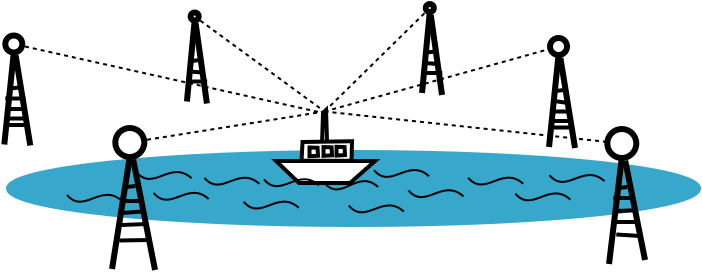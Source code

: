 <?xml version="1.0" encoding="UTF-8"?>
<dia:diagram xmlns:dia="http://www.lysator.liu.se/~alla/dia/">
  <dia:layer name="Background" visible="true" active="true">
    <dia:object type="Standard - Ellipse" version="0" id="O0">
      <dia:attribute name="obj_pos">
        <dia:point val="3.4,14.05"/>
      </dia:attribute>
      <dia:attribute name="obj_bb">
        <dia:rectangle val="3.3,13.95;38.05,17.8"/>
      </dia:attribute>
      <dia:attribute name="elem_corner">
        <dia:point val="3.4,14.05"/>
      </dia:attribute>
      <dia:attribute name="elem_width">
        <dia:real val="34.55"/>
      </dia:attribute>
      <dia:attribute name="elem_height">
        <dia:real val="3.65"/>
      </dia:attribute>
      <dia:attribute name="border_width">
        <dia:real val="0.2"/>
      </dia:attribute>
      <dia:attribute name="border_color">
        <dia:color val="#37a7cb"/>
      </dia:attribute>
      <dia:attribute name="inner_color">
        <dia:color val="#37a7cb"/>
      </dia:attribute>
    </dia:object>
    <dia:object type="Standard - BezierLine" version="0" id="O1">
      <dia:attribute name="obj_pos">
        <dia:point val="6.35,16.2"/>
      </dia:attribute>
      <dia:attribute name="obj_bb">
        <dia:rectangle val="6.28,16.13;9.171,16.585"/>
      </dia:attribute>
      <dia:attribute name="bez_points">
        <dia:point val="6.35,16.2"/>
        <dia:point val="7.2,17.2"/>
        <dia:point val="8.05,15.55"/>
        <dia:point val="9.1,16.5"/>
      </dia:attribute>
      <dia:attribute name="corner_types">
        <dia:enum val="0"/>
        <dia:enum val="0"/>
      </dia:attribute>
      <dia:attribute name="line_width">
        <dia:real val="0.1"/>
      </dia:attribute>
    </dia:object>
    <dia:object type="Standard - BezierLine" version="0" id="O2">
      <dia:attribute name="obj_pos">
        <dia:point val="9.825,15.06"/>
      </dia:attribute>
      <dia:attribute name="obj_bb">
        <dia:rectangle val="9.755,14.99;12.646,15.446"/>
      </dia:attribute>
      <dia:attribute name="bez_points">
        <dia:point val="9.825,15.06"/>
        <dia:point val="10.675,16.061"/>
        <dia:point val="11.525,14.411"/>
        <dia:point val="12.575,15.361"/>
      </dia:attribute>
      <dia:attribute name="corner_types">
        <dia:enum val="0"/>
        <dia:enum val="0"/>
      </dia:attribute>
      <dia:attribute name="line_width">
        <dia:real val="0.1"/>
      </dia:attribute>
    </dia:object>
    <dia:object type="Standard - BezierLine" version="0" id="O3">
      <dia:attribute name="obj_pos">
        <dia:point val="10.681,16.101"/>
      </dia:attribute>
      <dia:attribute name="obj_bb">
        <dia:rectangle val="10.61,16.03;13.501,16.486"/>
      </dia:attribute>
      <dia:attribute name="bez_points">
        <dia:point val="10.681,16.101"/>
        <dia:point val="11.53,17.101"/>
        <dia:point val="12.38,15.45"/>
        <dia:point val="13.431,16.401"/>
      </dia:attribute>
      <dia:attribute name="corner_types">
        <dia:enum val="0"/>
        <dia:enum val="0"/>
      </dia:attribute>
      <dia:attribute name="line_width">
        <dia:real val="0.1"/>
      </dia:attribute>
    </dia:object>
    <dia:object type="Standard - BezierLine" version="0" id="O4">
      <dia:attribute name="obj_pos">
        <dia:point val="15.185,16.541"/>
      </dia:attribute>
      <dia:attribute name="obj_bb">
        <dia:rectangle val="15.115,16.47;18.006,16.926"/>
      </dia:attribute>
      <dia:attribute name="bez_points">
        <dia:point val="15.185,16.541"/>
        <dia:point val="16.035,17.541"/>
        <dia:point val="16.886,15.89"/>
        <dia:point val="17.936,16.84"/>
      </dia:attribute>
      <dia:attribute name="corner_types">
        <dia:enum val="0"/>
        <dia:enum val="0"/>
      </dia:attribute>
      <dia:attribute name="line_width">
        <dia:real val="0.1"/>
      </dia:attribute>
    </dia:object>
    <dia:object type="Standard - BezierLine" version="0" id="O5">
      <dia:attribute name="obj_pos">
        <dia:point val="20.441,16.73"/>
      </dia:attribute>
      <dia:attribute name="obj_bb">
        <dia:rectangle val="20.37,16.66;23.261,17.116"/>
      </dia:attribute>
      <dia:attribute name="bez_points">
        <dia:point val="20.441,16.73"/>
        <dia:point val="21.291,17.73"/>
        <dia:point val="22.14,16.081"/>
        <dia:point val="23.191,17.03"/>
      </dia:attribute>
      <dia:attribute name="corner_types">
        <dia:enum val="0"/>
        <dia:enum val="0"/>
      </dia:attribute>
      <dia:attribute name="line_width">
        <dia:real val="0.1"/>
      </dia:attribute>
    </dia:object>
    <dia:object type="Standard - BezierLine" version="0" id="O6">
      <dia:attribute name="obj_pos">
        <dia:point val="21.701,14.96"/>
      </dia:attribute>
      <dia:attribute name="obj_bb">
        <dia:rectangle val="21.63,14.89;24.521,15.346"/>
      </dia:attribute>
      <dia:attribute name="bez_points">
        <dia:point val="21.701,14.96"/>
        <dia:point val="22.55,15.96"/>
        <dia:point val="23.401,14.31"/>
        <dia:point val="24.451,15.261"/>
      </dia:attribute>
      <dia:attribute name="corner_types">
        <dia:enum val="0"/>
        <dia:enum val="0"/>
      </dia:attribute>
      <dia:attribute name="line_width">
        <dia:real val="0.1"/>
      </dia:attribute>
    </dia:object>
    <dia:object type="Standard - BezierLine" version="0" id="O7">
      <dia:attribute name="obj_pos">
        <dia:point val="26.41,15.341"/>
      </dia:attribute>
      <dia:attribute name="obj_bb">
        <dia:rectangle val="26.34,15.27;29.231,15.726"/>
      </dia:attribute>
      <dia:attribute name="bez_points">
        <dia:point val="26.41,15.341"/>
        <dia:point val="27.261,16.34"/>
        <dia:point val="28.11,14.691"/>
        <dia:point val="29.16,15.64"/>
      </dia:attribute>
      <dia:attribute name="corner_types">
        <dia:enum val="0"/>
        <dia:enum val="0"/>
      </dia:attribute>
      <dia:attribute name="line_width">
        <dia:real val="0.1"/>
      </dia:attribute>
    </dia:object>
    <dia:object type="Standard - BezierLine" version="0" id="O8">
      <dia:attribute name="obj_pos">
        <dia:point val="28.765,16.131"/>
      </dia:attribute>
      <dia:attribute name="obj_bb">
        <dia:rectangle val="28.695,16.06;31.586,16.516"/>
      </dia:attribute>
      <dia:attribute name="bez_points">
        <dia:point val="28.765,16.131"/>
        <dia:point val="29.616,17.131"/>
        <dia:point val="30.465,15.48"/>
        <dia:point val="31.515,16.43"/>
      </dia:attribute>
      <dia:attribute name="corner_types">
        <dia:enum val="0"/>
        <dia:enum val="0"/>
      </dia:attribute>
      <dia:attribute name="line_width">
        <dia:real val="0.1"/>
      </dia:attribute>
    </dia:object>
    <dia:object type="Standard - BezierLine" version="0" id="O9">
      <dia:attribute name="obj_pos">
        <dia:point val="30.476,15.21"/>
      </dia:attribute>
      <dia:attribute name="obj_bb">
        <dia:rectangle val="30.405,15.14;33.296,15.596"/>
      </dia:attribute>
      <dia:attribute name="bez_points">
        <dia:point val="30.476,15.21"/>
        <dia:point val="31.326,16.21"/>
        <dia:point val="32.175,14.56"/>
        <dia:point val="33.225,15.511"/>
      </dia:attribute>
      <dia:attribute name="corner_types">
        <dia:enum val="0"/>
        <dia:enum val="0"/>
      </dia:attribute>
      <dia:attribute name="line_width">
        <dia:real val="0.1"/>
      </dia:attribute>
    </dia:object>
    <dia:object type="Standard - Polygon" version="0" id="O10">
      <dia:attribute name="obj_pos">
        <dia:point val="16.8,14.5"/>
      </dia:attribute>
      <dia:attribute name="obj_bb">
        <dia:rectangle val="16.551,14.4;22.015,15.7"/>
      </dia:attribute>
      <dia:attribute name="poly_points">
        <dia:point val="16.8,14.5"/>
        <dia:point val="21.75,14.5"/>
        <dia:point val="20.5,15.6"/>
        <dia:point val="17.95,15.6"/>
      </dia:attribute>
      <dia:attribute name="line_width">
        <dia:real val="0.2"/>
      </dia:attribute>
      <dia:attribute name="show_background">
        <dia:boolean val="true"/>
      </dia:attribute>
    </dia:object>
    <dia:object type="Standard - BezierLine" version="0" id="O11">
      <dia:attribute name="obj_pos">
        <dia:point val="19.225,15.6"/>
      </dia:attribute>
      <dia:attribute name="obj_bb">
        <dia:rectangle val="19.154,15.457;21.976,15.97"/>
      </dia:attribute>
      <dia:attribute name="bez_points">
        <dia:point val="19.225,15.6"/>
        <dia:point val="20.075,16.6"/>
        <dia:point val="20.855,14.851"/>
        <dia:point val="21.905,15.8"/>
      </dia:attribute>
      <dia:attribute name="corner_types">
        <dia:enum val="0"/>
        <dia:enum val="0"/>
      </dia:attribute>
      <dia:attribute name="line_width">
        <dia:real val="0.1"/>
      </dia:attribute>
      <dia:connections>
        <dia:connection handle="0" to="O10" connection="5"/>
      </dia:connections>
    </dia:object>
    <dia:object type="Standard - BezierLine" version="0" id="O12">
      <dia:attribute name="obj_pos">
        <dia:point val="16.195,15.421"/>
      </dia:attribute>
      <dia:attribute name="obj_bb">
        <dia:rectangle val="16.125,15.35;19.016,15.806"/>
      </dia:attribute>
      <dia:attribute name="bez_points">
        <dia:point val="16.195,15.421"/>
        <dia:point val="17.046,16.421"/>
        <dia:point val="17.895,14.771"/>
        <dia:point val="18.945,15.72"/>
      </dia:attribute>
      <dia:attribute name="corner_types">
        <dia:enum val="0"/>
        <dia:enum val="0"/>
      </dia:attribute>
      <dia:attribute name="line_width">
        <dia:real val="0.1"/>
      </dia:attribute>
    </dia:object>
    <dia:object type="Standard - BezierLine" version="0" id="O13">
      <dia:attribute name="obj_pos">
        <dia:point val="13.22,15.345"/>
      </dia:attribute>
      <dia:attribute name="obj_bb">
        <dia:rectangle val="13.15,15.275;16.041,15.731"/>
      </dia:attribute>
      <dia:attribute name="bez_points">
        <dia:point val="13.22,15.345"/>
        <dia:point val="14.07,16.346"/>
        <dia:point val="14.921,14.695"/>
        <dia:point val="15.97,15.646"/>
      </dia:attribute>
      <dia:attribute name="corner_types">
        <dia:enum val="0"/>
        <dia:enum val="0"/>
      </dia:attribute>
      <dia:attribute name="line_width">
        <dia:real val="0.1"/>
      </dia:attribute>
    </dia:object>
    <dia:object type="Standard - BezierLine" version="0" id="O14">
      <dia:attribute name="obj_pos">
        <dia:point val="23.421,15.97"/>
      </dia:attribute>
      <dia:attribute name="obj_bb">
        <dia:rectangle val="23.35,15.9;26.241,16.356"/>
      </dia:attribute>
      <dia:attribute name="bez_points">
        <dia:point val="23.421,15.97"/>
        <dia:point val="24.27,16.971"/>
        <dia:point val="25.12,15.32"/>
        <dia:point val="26.171,16.27"/>
      </dia:attribute>
      <dia:attribute name="corner_types">
        <dia:enum val="0"/>
        <dia:enum val="0"/>
      </dia:attribute>
      <dia:attribute name="line_width">
        <dia:real val="0.1"/>
      </dia:attribute>
    </dia:object>
    <dia:object type="Standard - Polygon" version="0" id="O15">
      <dia:attribute name="obj_pos">
        <dia:point val="19.15,12.1"/>
      </dia:attribute>
      <dia:attribute name="obj_bb">
        <dia:rectangle val="18.996,11.716;19.453,13.723"/>
      </dia:attribute>
      <dia:attribute name="poly_points">
        <dia:point val="19.15,12.1"/>
        <dia:point val="19.3,11.95"/>
        <dia:point val="19.35,13.55"/>
        <dia:point val="19.1,13.6"/>
      </dia:attribute>
      <dia:attribute name="line_width">
        <dia:real val="0.2"/>
      </dia:attribute>
      <dia:attribute name="show_background">
        <dia:boolean val="true"/>
      </dia:attribute>
    </dia:object>
    <dia:object type="Standard - Polygon" version="0" id="O16">
      <dia:attribute name="obj_pos">
        <dia:point val="18.125,13.55"/>
      </dia:attribute>
      <dia:attribute name="obj_bb">
        <dia:rectangle val="17.97,13.411;20.703,14.588"/>
      </dia:attribute>
      <dia:attribute name="poly_points">
        <dia:point val="18.125,13.55"/>
        <dia:point val="20.6,13.512"/>
        <dia:point val="20.575,14.488"/>
        <dia:point val="18.075,14.488"/>
      </dia:attribute>
      <dia:attribute name="line_width">
        <dia:real val="0.2"/>
      </dia:attribute>
      <dia:attribute name="show_background">
        <dia:boolean val="true"/>
      </dia:attribute>
    </dia:object>
    <dia:object type="Standard - Polygon" version="0" id="O17">
      <dia:attribute name="obj_pos">
        <dia:point val="18.475,13.825"/>
      </dia:attribute>
      <dia:attribute name="obj_bb">
        <dia:rectangle val="18.375,13.722;19.006,14.369"/>
      </dia:attribute>
      <dia:attribute name="poly_points">
        <dia:point val="18.475,13.825"/>
        <dia:point val="18.875,13.838"/>
        <dia:point val="18.9,14.238"/>
        <dia:point val="18.475,14.262"/>
      </dia:attribute>
      <dia:attribute name="line_width">
        <dia:real val="0.2"/>
      </dia:attribute>
      <dia:attribute name="show_background">
        <dia:boolean val="true"/>
      </dia:attribute>
    </dia:object>
    <dia:object type="Standard - Polygon" version="0" id="O18">
      <dia:attribute name="obj_pos">
        <dia:point val="19.175,13.803"/>
      </dia:attribute>
      <dia:attribute name="obj_bb">
        <dia:rectangle val="19.075,13.7;19.706,14.347"/>
      </dia:attribute>
      <dia:attribute name="poly_points">
        <dia:point val="19.175,13.803"/>
        <dia:point val="19.575,13.816"/>
        <dia:point val="19.6,14.216"/>
        <dia:point val="19.175,14.241"/>
      </dia:attribute>
      <dia:attribute name="line_width">
        <dia:real val="0.2"/>
      </dia:attribute>
      <dia:attribute name="show_background">
        <dia:boolean val="true"/>
      </dia:attribute>
    </dia:object>
    <dia:object type="Standard - Polygon" version="0" id="O19">
      <dia:attribute name="obj_pos">
        <dia:point val="19.825,13.791"/>
      </dia:attribute>
      <dia:attribute name="obj_bb">
        <dia:rectangle val="19.725,13.688;20.356,14.334"/>
      </dia:attribute>
      <dia:attribute name="poly_points">
        <dia:point val="19.825,13.791"/>
        <dia:point val="20.225,13.803"/>
        <dia:point val="20.25,14.203"/>
        <dia:point val="19.825,14.228"/>
      </dia:attribute>
      <dia:attribute name="line_width">
        <dia:real val="0.2"/>
      </dia:attribute>
      <dia:attribute name="show_background">
        <dia:boolean val="true"/>
      </dia:attribute>
    </dia:object>
    <dia:object type="Standard - Line" version="0" id="O20">
      <dia:attribute name="obj_pos">
        <dia:point val="31.017,9.343"/>
      </dia:attribute>
      <dia:attribute name="obj_bb">
        <dia:rectangle val="30.845,9.171;31.922,14.022"/>
      </dia:attribute>
      <dia:attribute name="conn_endpoints">
        <dia:point val="31.017,9.343"/>
        <dia:point val="31.75,13.85"/>
      </dia:attribute>
      <dia:attribute name="numcp">
        <dia:int val="1"/>
      </dia:attribute>
      <dia:attribute name="line_width">
        <dia:real val="0.3"/>
      </dia:attribute>
      <dia:connections>
        <dia:connection handle="0" to="O22" connection="8"/>
      </dia:connections>
    </dia:object>
    <dia:object type="Standard - Line" version="0" id="O21">
      <dia:attribute name="obj_pos">
        <dia:point val="30.925,9.2"/>
      </dia:attribute>
      <dia:attribute name="obj_bb">
        <dia:rectangle val="30.285,9.035;31.09,13.965"/>
      </dia:attribute>
      <dia:attribute name="conn_endpoints">
        <dia:point val="30.925,9.2"/>
        <dia:point val="30.45,13.8"/>
      </dia:attribute>
      <dia:attribute name="numcp">
        <dia:int val="1"/>
      </dia:attribute>
      <dia:attribute name="line_width">
        <dia:real val="0.3"/>
      </dia:attribute>
      <dia:connections>
        <dia:connection handle="0" to="O22" connection="6"/>
      </dia:connections>
    </dia:object>
    <dia:object type="Standard - Ellipse" version="0" id="O22">
      <dia:attribute name="obj_pos">
        <dia:point val="30.5,8.35"/>
      </dia:attribute>
      <dia:attribute name="obj_bb">
        <dia:rectangle val="30.35,8.2;31.5,9.35"/>
      </dia:attribute>
      <dia:attribute name="elem_corner">
        <dia:point val="30.5,8.35"/>
      </dia:attribute>
      <dia:attribute name="elem_width">
        <dia:real val="0.85"/>
      </dia:attribute>
      <dia:attribute name="elem_height">
        <dia:real val="0.85"/>
      </dia:attribute>
      <dia:attribute name="border_width">
        <dia:real val="0.3"/>
      </dia:attribute>
      <dia:attribute name="aspect">
        <dia:enum val="2"/>
      </dia:attribute>
    </dia:object>
    <dia:object type="Standard - Line" version="0" id="O23">
      <dia:attribute name="obj_pos">
        <dia:point val="30.688,11.5"/>
      </dia:attribute>
      <dia:attribute name="obj_bb">
        <dia:rectangle val="30.575,11.387;31.496,11.709"/>
      </dia:attribute>
      <dia:attribute name="conn_endpoints">
        <dia:point val="30.688,11.5"/>
        <dia:point val="31.384,11.596"/>
      </dia:attribute>
      <dia:attribute name="numcp">
        <dia:int val="1"/>
      </dia:attribute>
      <dia:attribute name="line_width">
        <dia:real val="0.2"/>
      </dia:attribute>
      <dia:connections>
        <dia:connection handle="0" to="O21" connection="0"/>
        <dia:connection handle="1" to="O20" connection="0"/>
      </dia:connections>
    </dia:object>
    <dia:object type="Standard - Line" version="0" id="O24">
      <dia:attribute name="obj_pos">
        <dia:point val="30.55,12.025"/>
      </dia:attribute>
      <dia:attribute name="obj_bb">
        <dia:rectangle val="30.45,11.925;31.65,12.125"/>
      </dia:attribute>
      <dia:attribute name="conn_endpoints">
        <dia:point val="30.55,12.025"/>
        <dia:point val="31.55,12.025"/>
      </dia:attribute>
      <dia:attribute name="numcp">
        <dia:int val="1"/>
      </dia:attribute>
      <dia:attribute name="line_width">
        <dia:real val="0.2"/>
      </dia:attribute>
    </dia:object>
    <dia:object type="Standard - Line" version="0" id="O25">
      <dia:attribute name="obj_pos">
        <dia:point val="30.6,12.5"/>
      </dia:attribute>
      <dia:attribute name="obj_bb">
        <dia:rectangle val="30.5,12.4;31.7,12.6"/>
      </dia:attribute>
      <dia:attribute name="conn_endpoints">
        <dia:point val="30.6,12.5"/>
        <dia:point val="31.6,12.5"/>
      </dia:attribute>
      <dia:attribute name="numcp">
        <dia:int val="1"/>
      </dia:attribute>
      <dia:attribute name="line_width">
        <dia:real val="0.2"/>
      </dia:attribute>
    </dia:object>
    <dia:object type="Standard - Line" version="0" id="O26">
      <dia:attribute name="obj_pos">
        <dia:point val="30.6,12.825"/>
      </dia:attribute>
      <dia:attribute name="obj_bb">
        <dia:rectangle val="30.5,12.725;31.7,12.925"/>
      </dia:attribute>
      <dia:attribute name="conn_endpoints">
        <dia:point val="30.6,12.825"/>
        <dia:point val="31.6,12.825"/>
      </dia:attribute>
      <dia:attribute name="numcp">
        <dia:int val="1"/>
      </dia:attribute>
      <dia:attribute name="line_width">
        <dia:real val="0.2"/>
      </dia:attribute>
    </dia:object>
    <dia:object type="Standard - Line" version="0" id="O27">
      <dia:attribute name="obj_pos">
        <dia:point val="30.75,11"/>
      </dia:attribute>
      <dia:attribute name="obj_bb">
        <dia:rectangle val="30.64,10.84;31.31,11.11"/>
      </dia:attribute>
      <dia:attribute name="conn_endpoints">
        <dia:point val="30.75,11"/>
        <dia:point val="31.2,10.95"/>
      </dia:attribute>
      <dia:attribute name="numcp">
        <dia:int val="1"/>
      </dia:attribute>
      <dia:attribute name="line_width">
        <dia:real val="0.2"/>
      </dia:attribute>
    </dia:object>
    <dia:object type="Standard - Line" version="0" id="O28">
      <dia:attribute name="obj_pos">
        <dia:point val="3.781,9.218"/>
      </dia:attribute>
      <dia:attribute name="obj_bb">
        <dia:rectangle val="3.609,9.046;4.685,13.897"/>
      </dia:attribute>
      <dia:attribute name="conn_endpoints">
        <dia:point val="3.781,9.218"/>
        <dia:point val="4.513,13.725"/>
      </dia:attribute>
      <dia:attribute name="numcp">
        <dia:int val="1"/>
      </dia:attribute>
      <dia:attribute name="line_width">
        <dia:real val="0.3"/>
      </dia:attribute>
      <dia:connections>
        <dia:connection handle="0" to="O30" connection="8"/>
      </dia:connections>
    </dia:object>
    <dia:object type="Standard - Line" version="0" id="O29">
      <dia:attribute name="obj_pos">
        <dia:point val="3.688,9.075"/>
      </dia:attribute>
      <dia:attribute name="obj_bb">
        <dia:rectangle val="3.049,8.91;3.853,13.84"/>
      </dia:attribute>
      <dia:attribute name="conn_endpoints">
        <dia:point val="3.688,9.075"/>
        <dia:point val="3.213,13.675"/>
      </dia:attribute>
      <dia:attribute name="numcp">
        <dia:int val="1"/>
      </dia:attribute>
      <dia:attribute name="line_width">
        <dia:real val="0.3"/>
      </dia:attribute>
      <dia:connections>
        <dia:connection handle="0" to="O30" connection="6"/>
      </dia:connections>
    </dia:object>
    <dia:object type="Standard - Ellipse" version="0" id="O30">
      <dia:attribute name="obj_pos">
        <dia:point val="3.263,8.225"/>
      </dia:attribute>
      <dia:attribute name="obj_bb">
        <dia:rectangle val="3.113,8.075;4.263,9.225"/>
      </dia:attribute>
      <dia:attribute name="elem_corner">
        <dia:point val="3.263,8.225"/>
      </dia:attribute>
      <dia:attribute name="elem_width">
        <dia:real val="0.85"/>
      </dia:attribute>
      <dia:attribute name="elem_height">
        <dia:real val="0.85"/>
      </dia:attribute>
      <dia:attribute name="border_width">
        <dia:real val="0.3"/>
      </dia:attribute>
      <dia:attribute name="aspect">
        <dia:enum val="2"/>
      </dia:attribute>
    </dia:object>
    <dia:object type="Standard - Line" version="0" id="O31">
      <dia:attribute name="obj_pos">
        <dia:point val="3.263,11.375"/>
      </dia:attribute>
      <dia:attribute name="obj_bb">
        <dia:rectangle val="3.163,11.275;4.363,11.475"/>
      </dia:attribute>
      <dia:attribute name="conn_endpoints">
        <dia:point val="3.263,11.375"/>
        <dia:point val="4.263,11.375"/>
      </dia:attribute>
      <dia:attribute name="numcp">
        <dia:int val="1"/>
      </dia:attribute>
      <dia:attribute name="line_width">
        <dia:real val="0.2"/>
      </dia:attribute>
    </dia:object>
    <dia:object type="Standard - Line" version="0" id="O32">
      <dia:attribute name="obj_pos">
        <dia:point val="3.313,11.9"/>
      </dia:attribute>
      <dia:attribute name="obj_bb">
        <dia:rectangle val="3.213,11.8;4.413,12"/>
      </dia:attribute>
      <dia:attribute name="conn_endpoints">
        <dia:point val="3.313,11.9"/>
        <dia:point val="4.313,11.9"/>
      </dia:attribute>
      <dia:attribute name="numcp">
        <dia:int val="1"/>
      </dia:attribute>
      <dia:attribute name="line_width">
        <dia:real val="0.2"/>
      </dia:attribute>
    </dia:object>
    <dia:object type="Standard - Line" version="0" id="O33">
      <dia:attribute name="obj_pos">
        <dia:point val="3.363,12.375"/>
      </dia:attribute>
      <dia:attribute name="obj_bb">
        <dia:rectangle val="3.263,12.275;4.463,12.475"/>
      </dia:attribute>
      <dia:attribute name="conn_endpoints">
        <dia:point val="3.363,12.375"/>
        <dia:point val="4.363,12.375"/>
      </dia:attribute>
      <dia:attribute name="numcp">
        <dia:int val="1"/>
      </dia:attribute>
      <dia:attribute name="line_width">
        <dia:real val="0.2"/>
      </dia:attribute>
    </dia:object>
    <dia:object type="Standard - Line" version="0" id="O34">
      <dia:attribute name="obj_pos">
        <dia:point val="3.363,12.7"/>
      </dia:attribute>
      <dia:attribute name="obj_bb">
        <dia:rectangle val="3.263,12.6;4.463,12.8"/>
      </dia:attribute>
      <dia:attribute name="conn_endpoints">
        <dia:point val="3.363,12.7"/>
        <dia:point val="4.363,12.7"/>
      </dia:attribute>
      <dia:attribute name="numcp">
        <dia:int val="1"/>
      </dia:attribute>
      <dia:attribute name="line_width">
        <dia:real val="0.2"/>
      </dia:attribute>
    </dia:object>
    <dia:object type="Standard - Line" version="0" id="O35">
      <dia:attribute name="obj_pos">
        <dia:point val="3.513,10.875"/>
      </dia:attribute>
      <dia:attribute name="obj_bb">
        <dia:rectangle val="3.403,10.715;4.074,10.985"/>
      </dia:attribute>
      <dia:attribute name="conn_endpoints">
        <dia:point val="3.513,10.875"/>
        <dia:point val="3.963,10.825"/>
      </dia:attribute>
      <dia:attribute name="numcp">
        <dia:int val="1"/>
      </dia:attribute>
      <dia:attribute name="line_width">
        <dia:real val="0.2"/>
      </dia:attribute>
    </dia:object>
    <dia:object type="Standard - Line" version="0" id="O36">
      <dia:attribute name="obj_pos">
        <dia:point val="9.657,14.428"/>
      </dia:attribute>
      <dia:attribute name="obj_bb">
        <dia:rectangle val="9.481,14.252;10.926,20.126"/>
      </dia:attribute>
      <dia:attribute name="conn_endpoints">
        <dia:point val="9.657,14.428"/>
        <dia:point val="10.75,19.95"/>
      </dia:attribute>
      <dia:attribute name="numcp">
        <dia:int val="1"/>
      </dia:attribute>
      <dia:attribute name="line_width">
        <dia:real val="0.3"/>
      </dia:attribute>
      <dia:connections>
        <dia:connection handle="0" to="O38" connection="8"/>
      </dia:connections>
    </dia:object>
    <dia:object type="Standard - Line" version="0" id="O37">
      <dia:attribute name="obj_pos">
        <dia:point val="9.488,14.3"/>
      </dia:attribute>
      <dia:attribute name="obj_bb">
        <dia:rectangle val="8.428,14.128;9.66,20.072"/>
      </dia:attribute>
      <dia:attribute name="conn_endpoints">
        <dia:point val="9.488,14.3"/>
        <dia:point val="8.6,19.9"/>
      </dia:attribute>
      <dia:attribute name="numcp">
        <dia:int val="1"/>
      </dia:attribute>
      <dia:attribute name="line_width">
        <dia:real val="0.3"/>
      </dia:attribute>
      <dia:connections>
        <dia:connection handle="0" to="O38" connection="6"/>
      </dia:connections>
    </dia:object>
    <dia:object type="Standard - Ellipse" version="0" id="O38">
      <dia:attribute name="obj_pos">
        <dia:point val="8.763,12.85"/>
      </dia:attribute>
      <dia:attribute name="obj_bb">
        <dia:rectangle val="8.613,12.7;10.363,14.45"/>
      </dia:attribute>
      <dia:attribute name="elem_corner">
        <dia:point val="8.763,12.85"/>
      </dia:attribute>
      <dia:attribute name="elem_width">
        <dia:real val="1.45"/>
      </dia:attribute>
      <dia:attribute name="elem_height">
        <dia:real val="1.45"/>
      </dia:attribute>
      <dia:attribute name="border_width">
        <dia:real val="0.3"/>
      </dia:attribute>
      <dia:attribute name="aspect">
        <dia:enum val="2"/>
      </dia:attribute>
    </dia:object>
    <dia:object type="Standard - Line" version="0" id="O39">
      <dia:attribute name="obj_pos">
        <dia:point val="9.113,16.5"/>
      </dia:attribute>
      <dia:attribute name="obj_bb">
        <dia:rectangle val="9.013,16.4;10.213,16.6"/>
      </dia:attribute>
      <dia:attribute name="conn_endpoints">
        <dia:point val="9.113,16.5"/>
        <dia:point val="10.113,16.5"/>
      </dia:attribute>
      <dia:attribute name="numcp">
        <dia:int val="1"/>
      </dia:attribute>
      <dia:attribute name="line_width">
        <dia:real val="0.2"/>
      </dia:attribute>
    </dia:object>
    <dia:object type="Standard - Line" version="0" id="O40">
      <dia:attribute name="obj_pos">
        <dia:point val="9.044,17.1"/>
      </dia:attribute>
      <dia:attribute name="obj_bb">
        <dia:rectangle val="8.937,16.918;10.22,17.207"/>
      </dia:attribute>
      <dia:attribute name="conn_endpoints">
        <dia:point val="9.044,17.1"/>
        <dia:point val="10.113,17.025"/>
      </dia:attribute>
      <dia:attribute name="numcp">
        <dia:int val="1"/>
      </dia:attribute>
      <dia:attribute name="line_width">
        <dia:real val="0.2"/>
      </dia:attribute>
      <dia:connections>
        <dia:connection handle="0" to="O37" connection="0"/>
      </dia:connections>
    </dia:object>
    <dia:object type="Standard - Line" version="0" id="O41">
      <dia:attribute name="obj_pos">
        <dia:point val="9.063,17.7"/>
      </dia:attribute>
      <dia:attribute name="obj_bb">
        <dia:rectangle val="8.959,17.546;10.404,17.804"/>
      </dia:attribute>
      <dia:attribute name="conn_endpoints">
        <dia:point val="9.063,17.7"/>
        <dia:point val="10.3,17.65"/>
      </dia:attribute>
      <dia:attribute name="numcp">
        <dia:int val="1"/>
      </dia:attribute>
      <dia:attribute name="line_width">
        <dia:real val="0.2"/>
      </dia:attribute>
    </dia:object>
    <dia:object type="Standard - Line" version="0" id="O42">
      <dia:attribute name="obj_pos">
        <dia:point val="8.963,18.475"/>
      </dia:attribute>
      <dia:attribute name="obj_bb">
        <dia:rectangle val="8.862,18.348;10.502,18.577"/>
      </dia:attribute>
      <dia:attribute name="conn_endpoints">
        <dia:point val="8.963,18.475"/>
        <dia:point val="10.4,18.45"/>
      </dia:attribute>
      <dia:attribute name="numcp">
        <dia:int val="1"/>
      </dia:attribute>
      <dia:attribute name="line_width">
        <dia:real val="0.2"/>
      </dia:attribute>
    </dia:object>
    <dia:object type="Standard - Line" version="0" id="O43">
      <dia:attribute name="obj_pos">
        <dia:point val="9.313,15.8"/>
      </dia:attribute>
      <dia:attribute name="obj_bb">
        <dia:rectangle val="9.203,15.64;9.874,15.91"/>
      </dia:attribute>
      <dia:attribute name="conn_endpoints">
        <dia:point val="9.313,15.8"/>
        <dia:point val="9.763,15.75"/>
      </dia:attribute>
      <dia:attribute name="numcp">
        <dia:int val="1"/>
      </dia:attribute>
      <dia:attribute name="line_width">
        <dia:real val="0.2"/>
      </dia:attribute>
    </dia:object>
    <dia:object type="Standard - Line" version="0" id="O44">
      <dia:attribute name="obj_pos">
        <dia:point val="24.537,7.197"/>
      </dia:attribute>
      <dia:attribute name="obj_bb">
        <dia:rectangle val="24.368,7.027;25.269,11.369"/>
      </dia:attribute>
      <dia:attribute name="conn_endpoints">
        <dia:point val="24.537,7.197"/>
        <dia:point val="25.1,11.2"/>
      </dia:attribute>
      <dia:attribute name="numcp">
        <dia:int val="1"/>
      </dia:attribute>
      <dia:attribute name="line_width">
        <dia:real val="0.3"/>
      </dia:attribute>
      <dia:connections>
        <dia:connection handle="0" to="O46" connection="8"/>
      </dia:connections>
    </dia:object>
    <dia:object type="Standard - Line" version="0" id="O45">
      <dia:attribute name="obj_pos">
        <dia:point val="24.488,7.05"/>
      </dia:attribute>
      <dia:attribute name="obj_bb">
        <dia:rectangle val="23.936,6.886;24.652,11.264"/>
      </dia:attribute>
      <dia:attribute name="conn_endpoints">
        <dia:point val="24.488,7.05"/>
        <dia:point val="24.1,11.1"/>
      </dia:attribute>
      <dia:attribute name="numcp">
        <dia:int val="1"/>
      </dia:attribute>
      <dia:attribute name="line_width">
        <dia:real val="0.3"/>
      </dia:attribute>
      <dia:connections>
        <dia:connection handle="0" to="O46" connection="6"/>
      </dia:connections>
    </dia:object>
    <dia:object type="Standard - Ellipse" version="0" id="O46">
      <dia:attribute name="obj_pos">
        <dia:point val="24.288,6.65"/>
      </dia:attribute>
      <dia:attribute name="obj_bb">
        <dia:rectangle val="24.138,6.5;24.838,7.2"/>
      </dia:attribute>
      <dia:attribute name="elem_corner">
        <dia:point val="24.288,6.65"/>
      </dia:attribute>
      <dia:attribute name="elem_width">
        <dia:real val="0.4"/>
      </dia:attribute>
      <dia:attribute name="elem_height">
        <dia:real val="0.4"/>
      </dia:attribute>
      <dia:attribute name="border_width">
        <dia:real val="0.3"/>
      </dia:attribute>
      <dia:attribute name="aspect">
        <dia:enum val="2"/>
      </dia:attribute>
    </dia:object>
    <dia:object type="Standard - Line" version="0" id="O47">
      <dia:attribute name="obj_pos">
        <dia:point val="24.25,9.6"/>
      </dia:attribute>
      <dia:attribute name="obj_bb">
        <dia:rectangle val="24.142,9.492;24.958,9.758"/>
      </dia:attribute>
      <dia:attribute name="conn_endpoints">
        <dia:point val="24.25,9.6"/>
        <dia:point val="24.85,9.65"/>
      </dia:attribute>
      <dia:attribute name="numcp">
        <dia:int val="1"/>
      </dia:attribute>
      <dia:attribute name="line_width">
        <dia:real val="0.2"/>
      </dia:attribute>
    </dia:object>
    <dia:object type="Standard - Line" version="0" id="O48">
      <dia:attribute name="obj_pos">
        <dia:point val="24.113,10.1"/>
      </dia:attribute>
      <dia:attribute name="obj_bb">
        <dia:rectangle val="24.013,10;25.213,10.2"/>
      </dia:attribute>
      <dia:attribute name="conn_endpoints">
        <dia:point val="24.113,10.1"/>
        <dia:point val="25.113,10.1"/>
      </dia:attribute>
      <dia:attribute name="numcp">
        <dia:int val="1"/>
      </dia:attribute>
      <dia:attribute name="line_width">
        <dia:real val="0.2"/>
      </dia:attribute>
    </dia:object>
    <dia:object type="Standard - Line" version="0" id="O49">
      <dia:attribute name="obj_pos">
        <dia:point val="24.313,9.075"/>
      </dia:attribute>
      <dia:attribute name="obj_bb">
        <dia:rectangle val="24.203,8.915;24.874,9.185"/>
      </dia:attribute>
      <dia:attribute name="conn_endpoints">
        <dia:point val="24.313,9.075"/>
        <dia:point val="24.763,9.025"/>
      </dia:attribute>
      <dia:attribute name="numcp">
        <dia:int val="1"/>
      </dia:attribute>
      <dia:attribute name="line_width">
        <dia:real val="0.2"/>
      </dia:attribute>
    </dia:object>
    <dia:object type="Standard - Line" version="0" id="O50">
      <dia:attribute name="obj_pos">
        <dia:point val="34.259,14.481"/>
      </dia:attribute>
      <dia:attribute name="obj_bb">
        <dia:rectangle val="34.083,14.305;35.426,19.626"/>
      </dia:attribute>
      <dia:attribute name="conn_endpoints">
        <dia:point val="34.259,14.481"/>
        <dia:point val="35.25,19.45"/>
      </dia:attribute>
      <dia:attribute name="numcp">
        <dia:int val="1"/>
      </dia:attribute>
      <dia:attribute name="line_width">
        <dia:real val="0.3"/>
      </dia:attribute>
      <dia:connections>
        <dia:connection handle="0" to="O52" connection="8"/>
      </dia:connections>
    </dia:object>
    <dia:object type="Standard - Line" version="0" id="O51">
      <dia:attribute name="obj_pos">
        <dia:point val="34.088,14.35"/>
      </dia:attribute>
      <dia:attribute name="obj_bb">
        <dia:rectangle val="33.283,14.183;34.255,19.817"/>
      </dia:attribute>
      <dia:attribute name="conn_endpoints">
        <dia:point val="34.088,14.35"/>
        <dia:point val="33.45,19.65"/>
      </dia:attribute>
      <dia:attribute name="numcp">
        <dia:int val="1"/>
      </dia:attribute>
      <dia:attribute name="line_width">
        <dia:real val="0.3"/>
      </dia:attribute>
      <dia:connections>
        <dia:connection handle="0" to="O52" connection="6"/>
      </dia:connections>
    </dia:object>
    <dia:object type="Standard - Ellipse" version="0" id="O52">
      <dia:attribute name="obj_pos">
        <dia:point val="33.363,12.9"/>
      </dia:attribute>
      <dia:attribute name="obj_bb">
        <dia:rectangle val="33.213,12.75;34.963,14.5"/>
      </dia:attribute>
      <dia:attribute name="elem_corner">
        <dia:point val="33.363,12.9"/>
      </dia:attribute>
      <dia:attribute name="elem_width">
        <dia:real val="1.45"/>
      </dia:attribute>
      <dia:attribute name="elem_height">
        <dia:real val="1.45"/>
      </dia:attribute>
      <dia:attribute name="border_width">
        <dia:real val="0.3"/>
      </dia:attribute>
      <dia:attribute name="aspect">
        <dia:enum val="2"/>
      </dia:attribute>
    </dia:object>
    <dia:object type="Standard - Line" version="0" id="O53">
      <dia:attribute name="obj_pos">
        <dia:point val="33.663,16.35"/>
      </dia:attribute>
      <dia:attribute name="obj_bb">
        <dia:rectangle val="33.563,16.25;34.763,16.45"/>
      </dia:attribute>
      <dia:attribute name="conn_endpoints">
        <dia:point val="33.663,16.35"/>
        <dia:point val="34.663,16.35"/>
      </dia:attribute>
      <dia:attribute name="numcp">
        <dia:int val="1"/>
      </dia:attribute>
      <dia:attribute name="line_width">
        <dia:real val="0.2"/>
      </dia:attribute>
    </dia:object>
    <dia:object type="Standard - Line" version="0" id="O54">
      <dia:attribute name="obj_pos">
        <dia:point val="33.769,17"/>
      </dia:attribute>
      <dia:attribute name="obj_bb">
        <dia:rectangle val="33.666,16.862;34.858,17.103"/>
      </dia:attribute>
      <dia:attribute name="conn_endpoints">
        <dia:point val="33.769,17"/>
        <dia:point val="34.755,16.966"/>
      </dia:attribute>
      <dia:attribute name="numcp">
        <dia:int val="1"/>
      </dia:attribute>
      <dia:attribute name="line_width">
        <dia:real val="0.2"/>
      </dia:attribute>
      <dia:connections>
        <dia:connection handle="0" to="O51" connection="0"/>
        <dia:connection handle="1" to="O50" connection="0"/>
      </dia:connections>
    </dia:object>
    <dia:object type="Standard - Line" version="0" id="O55">
      <dia:attribute name="obj_pos">
        <dia:point val="33.763,17.55"/>
      </dia:attribute>
      <dia:attribute name="obj_bb">
        <dia:rectangle val="33.663,17.45;34.863,17.65"/>
      </dia:attribute>
      <dia:attribute name="conn_endpoints">
        <dia:point val="33.763,17.55"/>
        <dia:point val="34.763,17.55"/>
      </dia:attribute>
      <dia:attribute name="numcp">
        <dia:int val="1"/>
      </dia:attribute>
      <dia:attribute name="line_width">
        <dia:real val="0.2"/>
      </dia:attribute>
    </dia:object>
    <dia:object type="Standard - Line" version="0" id="O56">
      <dia:attribute name="obj_pos">
        <dia:point val="33.813,18.175"/>
      </dia:attribute>
      <dia:attribute name="obj_bb">
        <dia:rectangle val="33.707,18.069;35.106,18.356"/>
      </dia:attribute>
      <dia:attribute name="conn_endpoints">
        <dia:point val="33.813,18.175"/>
        <dia:point val="35,18.25"/>
      </dia:attribute>
      <dia:attribute name="numcp">
        <dia:int val="1"/>
      </dia:attribute>
      <dia:attribute name="line_width">
        <dia:real val="0.2"/>
      </dia:attribute>
    </dia:object>
    <dia:object type="Standard - Line" version="0" id="O57">
      <dia:attribute name="obj_pos">
        <dia:point val="33.913,15.85"/>
      </dia:attribute>
      <dia:attribute name="obj_bb">
        <dia:rectangle val="33.803,15.69;34.474,15.96"/>
      </dia:attribute>
      <dia:attribute name="conn_endpoints">
        <dia:point val="33.913,15.85"/>
        <dia:point val="34.363,15.8"/>
      </dia:attribute>
      <dia:attribute name="numcp">
        <dia:int val="1"/>
      </dia:attribute>
      <dia:attribute name="line_width">
        <dia:real val="0.2"/>
      </dia:attribute>
    </dia:object>
    <dia:object type="Standard - Line" version="0" id="O58">
      <dia:attribute name="obj_pos">
        <dia:point val="12.781,7.622"/>
      </dia:attribute>
      <dia:attribute name="obj_bb">
        <dia:rectangle val="12.611,7.452;13.513,11.794"/>
      </dia:attribute>
      <dia:attribute name="conn_endpoints">
        <dia:point val="12.781,7.622"/>
        <dia:point val="13.344,11.625"/>
      </dia:attribute>
      <dia:attribute name="numcp">
        <dia:int val="1"/>
      </dia:attribute>
      <dia:attribute name="line_width">
        <dia:real val="0.3"/>
      </dia:attribute>
      <dia:connections>
        <dia:connection handle="0" to="O60" connection="8"/>
      </dia:connections>
    </dia:object>
    <dia:object type="Standard - Line" version="0" id="O59">
      <dia:attribute name="obj_pos">
        <dia:point val="12.732,7.475"/>
      </dia:attribute>
      <dia:attribute name="obj_bb">
        <dia:rectangle val="12.18,7.311;12.896,11.689"/>
      </dia:attribute>
      <dia:attribute name="conn_endpoints">
        <dia:point val="12.732,7.475"/>
        <dia:point val="12.344,11.525"/>
      </dia:attribute>
      <dia:attribute name="numcp">
        <dia:int val="1"/>
      </dia:attribute>
      <dia:attribute name="line_width">
        <dia:real val="0.3"/>
      </dia:attribute>
      <dia:connections>
        <dia:connection handle="0" to="O60" connection="6"/>
      </dia:connections>
    </dia:object>
    <dia:object type="Standard - Ellipse" version="0" id="O60">
      <dia:attribute name="obj_pos">
        <dia:point val="12.532,7.075"/>
      </dia:attribute>
      <dia:attribute name="obj_bb">
        <dia:rectangle val="12.382,6.925;13.082,7.625"/>
      </dia:attribute>
      <dia:attribute name="elem_corner">
        <dia:point val="12.532,7.075"/>
      </dia:attribute>
      <dia:attribute name="elem_width">
        <dia:real val="0.4"/>
      </dia:attribute>
      <dia:attribute name="elem_height">
        <dia:real val="0.4"/>
      </dia:attribute>
      <dia:attribute name="border_width">
        <dia:real val="0.3"/>
      </dia:attribute>
      <dia:attribute name="aspect">
        <dia:enum val="2"/>
      </dia:attribute>
    </dia:object>
    <dia:object type="Standard - Line" version="0" id="O61">
      <dia:attribute name="obj_pos">
        <dia:point val="12.494,10.025"/>
      </dia:attribute>
      <dia:attribute name="obj_bb">
        <dia:rectangle val="12.386,9.917;13.202,10.183"/>
      </dia:attribute>
      <dia:attribute name="conn_endpoints">
        <dia:point val="12.494,10.025"/>
        <dia:point val="13.094,10.075"/>
      </dia:attribute>
      <dia:attribute name="numcp">
        <dia:int val="1"/>
      </dia:attribute>
      <dia:attribute name="line_width">
        <dia:real val="0.2"/>
      </dia:attribute>
    </dia:object>
    <dia:object type="Standard - Line" version="0" id="O62">
      <dia:attribute name="obj_pos">
        <dia:point val="12.357,10.525"/>
      </dia:attribute>
      <dia:attribute name="obj_bb">
        <dia:rectangle val="12.257,10.425;13.457,10.625"/>
      </dia:attribute>
      <dia:attribute name="conn_endpoints">
        <dia:point val="12.357,10.525"/>
        <dia:point val="13.357,10.525"/>
      </dia:attribute>
      <dia:attribute name="numcp">
        <dia:int val="1"/>
      </dia:attribute>
      <dia:attribute name="line_width">
        <dia:real val="0.2"/>
      </dia:attribute>
    </dia:object>
    <dia:object type="Standard - Line" version="0" id="O63">
      <dia:attribute name="obj_pos">
        <dia:point val="12.538,9.5"/>
      </dia:attribute>
      <dia:attribute name="obj_bb">
        <dia:rectangle val="12.428,9.34;13.117,9.61"/>
      </dia:attribute>
      <dia:attribute name="conn_endpoints">
        <dia:point val="12.538,9.5"/>
        <dia:point val="13.007,9.45"/>
      </dia:attribute>
      <dia:attribute name="numcp">
        <dia:int val="1"/>
      </dia:attribute>
      <dia:attribute name="line_width">
        <dia:real val="0.2"/>
      </dia:attribute>
      <dia:connections>
        <dia:connection handle="0" to="O59" connection="0"/>
      </dia:connections>
    </dia:object>
    <dia:object type="Standard - Line" version="0" id="O64">
      <dia:attribute name="obj_pos">
        <dia:point val="4.249,8.775"/>
      </dia:attribute>
      <dia:attribute name="obj_bb">
        <dia:rectangle val="4.19,8.716;19.21,12.16"/>
      </dia:attribute>
      <dia:attribute name="conn_endpoints">
        <dia:point val="4.249,8.775"/>
        <dia:point val="19.15,12.1"/>
      </dia:attribute>
      <dia:attribute name="numcp">
        <dia:int val="1"/>
      </dia:attribute>
      <dia:attribute name="line_width">
        <dia:real val="0.1"/>
      </dia:attribute>
      <dia:attribute name="line_style">
        <dia:enum val="4"/>
      </dia:attribute>
      <dia:attribute name="dashlength">
        <dia:real val="2"/>
      </dia:attribute>
      <dia:connections>
        <dia:connection handle="0" to="O30" connection="8"/>
        <dia:connection handle="1" to="O15" connection="0"/>
      </dia:connections>
    </dia:object>
    <dia:object type="Standard - Line" version="0" id="O65">
      <dia:attribute name="obj_pos">
        <dia:point val="13.014,7.482"/>
      </dia:attribute>
      <dia:attribute name="obj_bb">
        <dia:rectangle val="12.945,7.412;19.295,12.095"/>
      </dia:attribute>
      <dia:attribute name="conn_endpoints">
        <dia:point val="13.014,7.482"/>
        <dia:point val="19.225,12.025"/>
      </dia:attribute>
      <dia:attribute name="numcp">
        <dia:int val="1"/>
      </dia:attribute>
      <dia:attribute name="line_width">
        <dia:real val="0.1"/>
      </dia:attribute>
      <dia:attribute name="line_style">
        <dia:enum val="4"/>
      </dia:attribute>
      <dia:attribute name="dashlength">
        <dia:real val="2"/>
      </dia:attribute>
      <dia:connections>
        <dia:connection handle="0" to="O60" connection="8"/>
        <dia:connection handle="1" to="O15" connection="1"/>
      </dia:connections>
    </dia:object>
    <dia:object type="Standard - Line" version="0" id="O66">
      <dia:attribute name="obj_pos">
        <dia:point val="19.225,12.025"/>
      </dia:attribute>
      <dia:attribute name="obj_bb">
        <dia:rectangle val="19.154,6.921;24.418,12.096"/>
      </dia:attribute>
      <dia:attribute name="conn_endpoints">
        <dia:point val="19.225,12.025"/>
        <dia:point val="24.347,6.991"/>
      </dia:attribute>
      <dia:attribute name="numcp">
        <dia:int val="1"/>
      </dia:attribute>
      <dia:attribute name="line_width">
        <dia:real val="0.1"/>
      </dia:attribute>
      <dia:attribute name="line_style">
        <dia:enum val="4"/>
      </dia:attribute>
      <dia:attribute name="dashlength">
        <dia:real val="2"/>
      </dia:attribute>
      <dia:connections>
        <dia:connection handle="0" to="O15" connection="1"/>
        <dia:connection handle="1" to="O46" connection="5"/>
      </dia:connections>
    </dia:object>
    <dia:object type="Standard - Line" version="0" id="O67">
      <dia:attribute name="obj_pos">
        <dia:point val="19.225,12.025"/>
      </dia:attribute>
      <dia:attribute name="obj_bb">
        <dia:rectangle val="19.163,8.867;30.435,12.087"/>
      </dia:attribute>
      <dia:attribute name="conn_endpoints">
        <dia:point val="19.225,12.025"/>
        <dia:point val="30.374,8.928"/>
      </dia:attribute>
      <dia:attribute name="numcp">
        <dia:int val="1"/>
      </dia:attribute>
      <dia:attribute name="line_width">
        <dia:real val="0.1"/>
      </dia:attribute>
      <dia:attribute name="line_style">
        <dia:enum val="4"/>
      </dia:attribute>
      <dia:attribute name="dashlength">
        <dia:real val="2"/>
      </dia:attribute>
      <dia:connections>
        <dia:connection handle="0" to="O15" connection="1"/>
        <dia:connection handle="1" to="O22" connection="8"/>
      </dia:connections>
    </dia:object>
    <dia:object type="Standard - Line" version="0" id="O68">
      <dia:attribute name="obj_pos">
        <dia:point val="19.225,12.025"/>
      </dia:attribute>
      <dia:attribute name="obj_bb">
        <dia:rectangle val="19.17,11.97;33.301,13.589"/>
      </dia:attribute>
      <dia:attribute name="conn_endpoints">
        <dia:point val="19.225,12.025"/>
        <dia:point val="33.246,13.534"/>
      </dia:attribute>
      <dia:attribute name="numcp">
        <dia:int val="1"/>
      </dia:attribute>
      <dia:attribute name="line_width">
        <dia:real val="0.1"/>
      </dia:attribute>
      <dia:attribute name="line_style">
        <dia:enum val="4"/>
      </dia:attribute>
      <dia:attribute name="dashlength">
        <dia:real val="2"/>
      </dia:attribute>
      <dia:connections>
        <dia:connection handle="0" to="O15" connection="1"/>
        <dia:connection handle="1" to="O52" connection="8"/>
      </dia:connections>
    </dia:object>
    <dia:object type="Standard - Line" version="0" id="O69">
      <dia:attribute name="obj_pos">
        <dia:point val="10.353,13.437"/>
      </dia:attribute>
      <dia:attribute name="obj_bb">
        <dia:rectangle val="10.296,11.968;19.282,13.495"/>
      </dia:attribute>
      <dia:attribute name="conn_endpoints">
        <dia:point val="10.353,13.437"/>
        <dia:point val="19.225,12.025"/>
      </dia:attribute>
      <dia:attribute name="numcp">
        <dia:int val="1"/>
      </dia:attribute>
      <dia:attribute name="line_width">
        <dia:real val="0.1"/>
      </dia:attribute>
      <dia:attribute name="line_style">
        <dia:enum val="4"/>
      </dia:attribute>
      <dia:attribute name="dashlength">
        <dia:real val="2"/>
      </dia:attribute>
      <dia:connections>
        <dia:connection handle="0" to="O38" connection="8"/>
        <dia:connection handle="1" to="O15" connection="1"/>
      </dia:connections>
    </dia:object>
  </dia:layer>
</dia:diagram>
